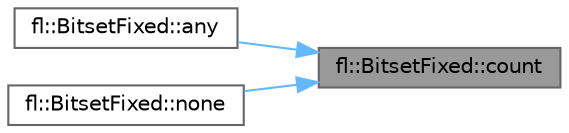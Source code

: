 digraph "fl::BitsetFixed::count"
{
 // INTERACTIVE_SVG=YES
 // LATEX_PDF_SIZE
  bgcolor="transparent";
  edge [fontname=Helvetica,fontsize=10,labelfontname=Helvetica,labelfontsize=10];
  node [fontname=Helvetica,fontsize=10,shape=box,height=0.2,width=0.4];
  rankdir="RL";
  Node1 [id="Node000001",label="fl::BitsetFixed::count",height=0.2,width=0.4,color="gray40", fillcolor="grey60", style="filled", fontcolor="black",tooltip="Returns the number of set bits."];
  Node1 -> Node2 [id="edge1_Node000001_Node000002",dir="back",color="steelblue1",style="solid",tooltip=" "];
  Node2 [id="Node000002",label="fl::BitsetFixed::any",height=0.2,width=0.4,color="grey40", fillcolor="white", style="filled",URL="$dd/d03/classfl_1_1_bitset_fixed_a2d5752a0b251ebe59dc11c360e99d2ac.html#a2d5752a0b251ebe59dc11c360e99d2ac",tooltip="Queries."];
  Node1 -> Node3 [id="edge2_Node000001_Node000003",dir="back",color="steelblue1",style="solid",tooltip=" "];
  Node3 [id="Node000003",label="fl::BitsetFixed::none",height=0.2,width=0.4,color="grey40", fillcolor="white", style="filled",URL="$dd/d03/classfl_1_1_bitset_fixed_a5ecb67fd1c1afbc7674bc762b7f761cb.html#a5ecb67fd1c1afbc7674bc762b7f761cb",tooltip=" "];
}
